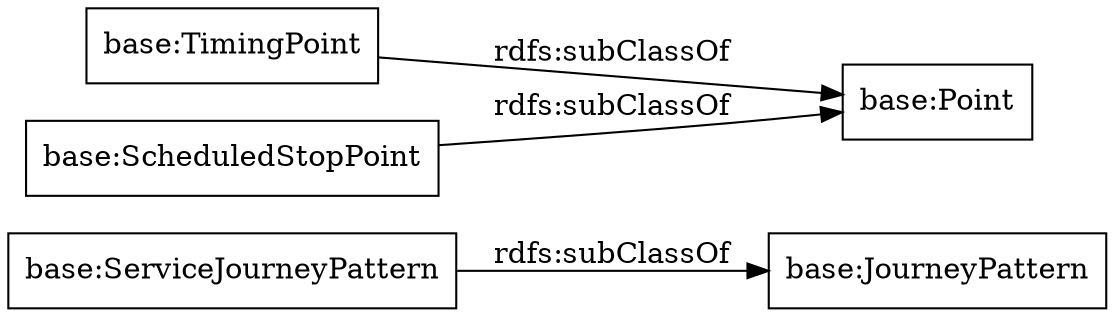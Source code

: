 digraph ar2dtool_diagram { 
rankdir=LR;
size="1000"
node [shape = rectangle, color="black"]; "base:ServiceJourneyPattern" "base:TimingPoint" "base:ScheduledStopPoint" "base:JourneyPattern" "base:Point" ; /*classes style*/
	"base:ScheduledStopPoint" -> "base:Point" [ label = "rdfs:subClassOf" ];
	"base:ServiceJourneyPattern" -> "base:JourneyPattern" [ label = "rdfs:subClassOf" ];
	"base:TimingPoint" -> "base:Point" [ label = "rdfs:subClassOf" ];

}
